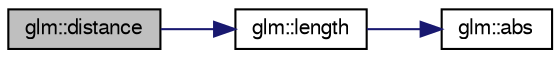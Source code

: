 digraph G
{
  bgcolor="transparent";
  edge [fontname="FreeSans",fontsize=10,labelfontname="FreeSans",labelfontsize=10];
  node [fontname="FreeSans",fontsize=10,shape=record];
  rankdir=LR;
  Node1 [label="glm::distance",height=0.2,width=0.4,color="black", fillcolor="grey75", style="filled" fontcolor="black"];
  Node1 -> Node2 [color="midnightblue",fontsize=10,style="solid"];
  Node2 [label="glm::length",height=0.2,width=0.4,color="black",URL="$group__core__func__geometric.html#gd73a94d9c967e619e670156356e93b7e"];
  Node2 -> Node3 [color="midnightblue",fontsize=10,style="solid"];
  Node3 [label="glm::abs",height=0.2,width=0.4,color="black",URL="$group__core__func__common.html#gab4b95b47f2918ce6e7ac279a0ba27c1"];
}
